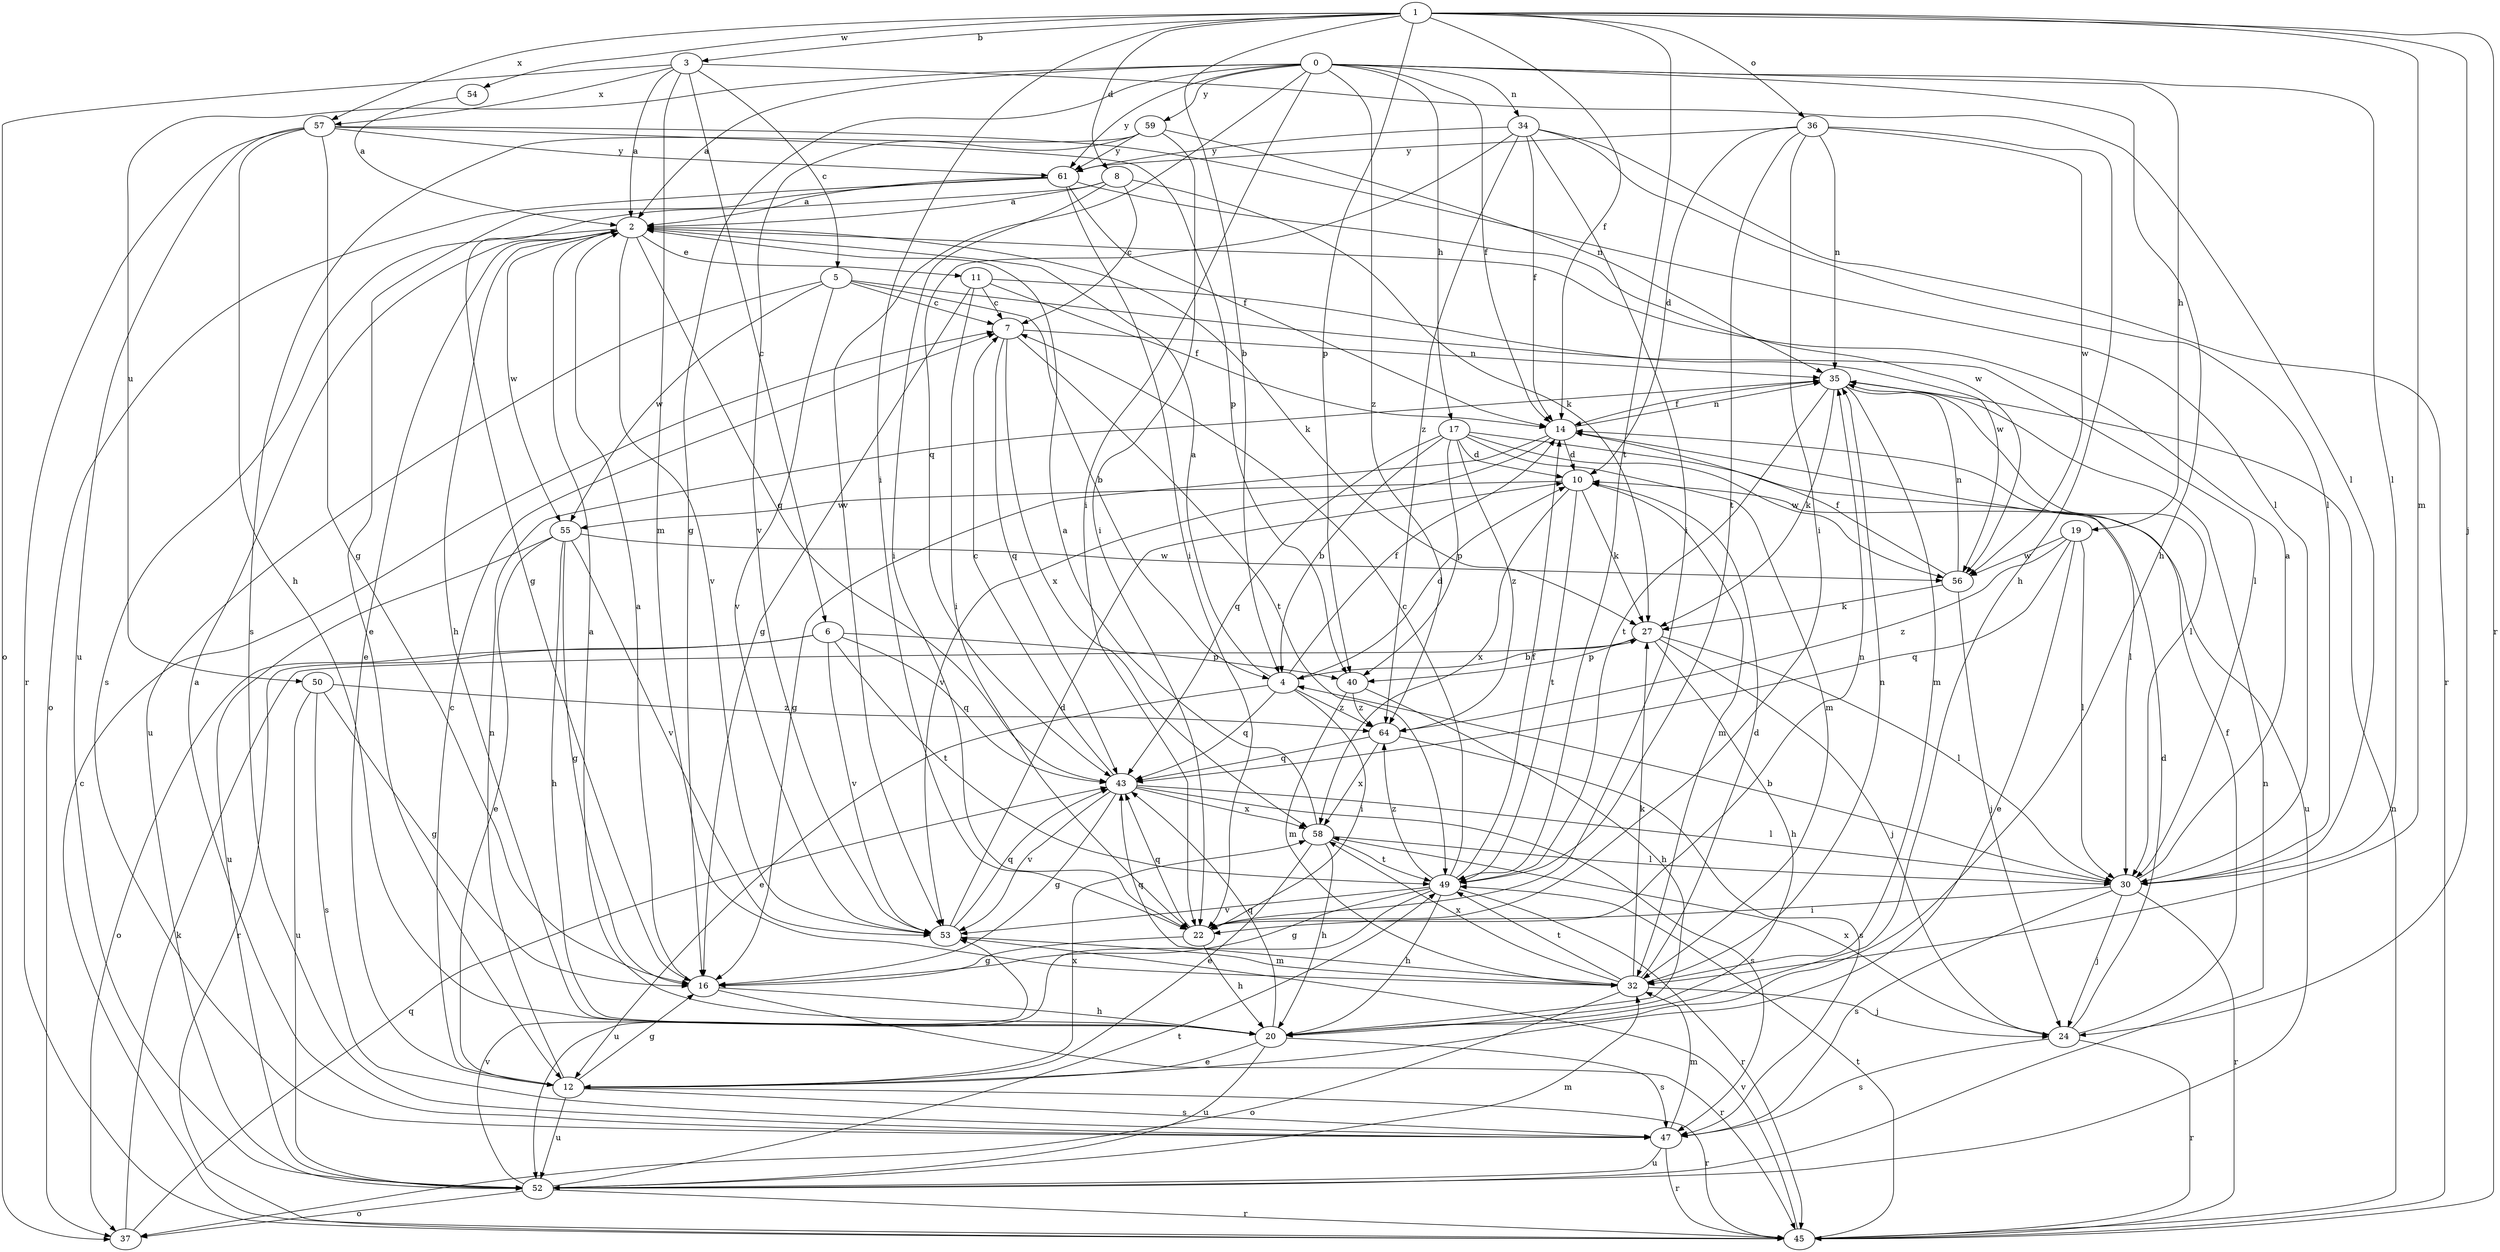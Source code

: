 strict digraph  {
0;
1;
2;
3;
4;
5;
6;
7;
8;
10;
11;
12;
14;
16;
17;
19;
20;
22;
24;
27;
30;
32;
34;
35;
36;
37;
40;
43;
45;
47;
49;
50;
52;
53;
54;
55;
56;
57;
58;
59;
61;
64;
0 -> 2  [label=a];
0 -> 14  [label=f];
0 -> 16  [label=g];
0 -> 17  [label=h];
0 -> 19  [label=h];
0 -> 20  [label=h];
0 -> 22  [label=i];
0 -> 30  [label=l];
0 -> 34  [label=n];
0 -> 50  [label=u];
0 -> 53  [label=v];
0 -> 59  [label=y];
0 -> 61  [label=y];
0 -> 64  [label=z];
1 -> 3  [label=b];
1 -> 4  [label=b];
1 -> 8  [label=d];
1 -> 14  [label=f];
1 -> 22  [label=i];
1 -> 24  [label=j];
1 -> 32  [label=m];
1 -> 36  [label=o];
1 -> 40  [label=p];
1 -> 45  [label=r];
1 -> 49  [label=t];
1 -> 54  [label=w];
1 -> 57  [label=x];
2 -> 11  [label=e];
2 -> 12  [label=e];
2 -> 20  [label=h];
2 -> 27  [label=k];
2 -> 43  [label=q];
2 -> 47  [label=s];
2 -> 53  [label=v];
2 -> 55  [label=w];
3 -> 2  [label=a];
3 -> 5  [label=c];
3 -> 6  [label=c];
3 -> 30  [label=l];
3 -> 32  [label=m];
3 -> 37  [label=o];
3 -> 57  [label=x];
4 -> 2  [label=a];
4 -> 10  [label=d];
4 -> 12  [label=e];
4 -> 14  [label=f];
4 -> 22  [label=i];
4 -> 43  [label=q];
4 -> 64  [label=z];
5 -> 4  [label=b];
5 -> 7  [label=c];
5 -> 30  [label=l];
5 -> 52  [label=u];
5 -> 53  [label=v];
5 -> 55  [label=w];
6 -> 37  [label=o];
6 -> 40  [label=p];
6 -> 43  [label=q];
6 -> 45  [label=r];
6 -> 49  [label=t];
6 -> 53  [label=v];
7 -> 35  [label=n];
7 -> 43  [label=q];
7 -> 49  [label=t];
7 -> 58  [label=x];
8 -> 2  [label=a];
8 -> 7  [label=c];
8 -> 16  [label=g];
8 -> 22  [label=i];
8 -> 27  [label=k];
10 -> 27  [label=k];
10 -> 32  [label=m];
10 -> 49  [label=t];
10 -> 55  [label=w];
10 -> 58  [label=x];
11 -> 7  [label=c];
11 -> 14  [label=f];
11 -> 16  [label=g];
11 -> 22  [label=i];
11 -> 56  [label=w];
12 -> 7  [label=c];
12 -> 16  [label=g];
12 -> 35  [label=n];
12 -> 45  [label=r];
12 -> 47  [label=s];
12 -> 52  [label=u];
12 -> 58  [label=x];
14 -> 10  [label=d];
14 -> 16  [label=g];
14 -> 30  [label=l];
14 -> 35  [label=n];
14 -> 53  [label=v];
16 -> 2  [label=a];
16 -> 20  [label=h];
16 -> 45  [label=r];
17 -> 4  [label=b];
17 -> 10  [label=d];
17 -> 32  [label=m];
17 -> 40  [label=p];
17 -> 43  [label=q];
17 -> 52  [label=u];
17 -> 56  [label=w];
17 -> 64  [label=z];
19 -> 12  [label=e];
19 -> 30  [label=l];
19 -> 43  [label=q];
19 -> 56  [label=w];
19 -> 64  [label=z];
20 -> 2  [label=a];
20 -> 12  [label=e];
20 -> 43  [label=q];
20 -> 47  [label=s];
20 -> 52  [label=u];
22 -> 16  [label=g];
22 -> 20  [label=h];
22 -> 35  [label=n];
22 -> 43  [label=q];
24 -> 10  [label=d];
24 -> 14  [label=f];
24 -> 45  [label=r];
24 -> 47  [label=s];
24 -> 58  [label=x];
27 -> 4  [label=b];
27 -> 20  [label=h];
27 -> 24  [label=j];
27 -> 30  [label=l];
27 -> 40  [label=p];
30 -> 2  [label=a];
30 -> 4  [label=b];
30 -> 22  [label=i];
30 -> 24  [label=j];
30 -> 45  [label=r];
30 -> 47  [label=s];
32 -> 10  [label=d];
32 -> 24  [label=j];
32 -> 27  [label=k];
32 -> 35  [label=n];
32 -> 37  [label=o];
32 -> 43  [label=q];
32 -> 49  [label=t];
32 -> 58  [label=x];
34 -> 14  [label=f];
34 -> 22  [label=i];
34 -> 30  [label=l];
34 -> 43  [label=q];
34 -> 45  [label=r];
34 -> 61  [label=y];
34 -> 64  [label=z];
35 -> 14  [label=f];
35 -> 27  [label=k];
35 -> 30  [label=l];
35 -> 32  [label=m];
35 -> 49  [label=t];
36 -> 10  [label=d];
36 -> 20  [label=h];
36 -> 22  [label=i];
36 -> 35  [label=n];
36 -> 49  [label=t];
36 -> 56  [label=w];
36 -> 61  [label=y];
37 -> 27  [label=k];
37 -> 43  [label=q];
40 -> 20  [label=h];
40 -> 32  [label=m];
40 -> 64  [label=z];
43 -> 7  [label=c];
43 -> 16  [label=g];
43 -> 30  [label=l];
43 -> 47  [label=s];
43 -> 53  [label=v];
43 -> 58  [label=x];
45 -> 7  [label=c];
45 -> 35  [label=n];
45 -> 49  [label=t];
45 -> 53  [label=v];
47 -> 2  [label=a];
47 -> 32  [label=m];
47 -> 45  [label=r];
47 -> 52  [label=u];
49 -> 7  [label=c];
49 -> 14  [label=f];
49 -> 16  [label=g];
49 -> 20  [label=h];
49 -> 45  [label=r];
49 -> 52  [label=u];
49 -> 53  [label=v];
49 -> 64  [label=z];
50 -> 16  [label=g];
50 -> 47  [label=s];
50 -> 52  [label=u];
50 -> 64  [label=z];
52 -> 32  [label=m];
52 -> 35  [label=n];
52 -> 37  [label=o];
52 -> 45  [label=r];
52 -> 49  [label=t];
52 -> 53  [label=v];
53 -> 10  [label=d];
53 -> 32  [label=m];
53 -> 43  [label=q];
54 -> 2  [label=a];
55 -> 12  [label=e];
55 -> 16  [label=g];
55 -> 20  [label=h];
55 -> 52  [label=u];
55 -> 53  [label=v];
55 -> 56  [label=w];
56 -> 14  [label=f];
56 -> 24  [label=j];
56 -> 27  [label=k];
56 -> 35  [label=n];
57 -> 16  [label=g];
57 -> 20  [label=h];
57 -> 30  [label=l];
57 -> 40  [label=p];
57 -> 45  [label=r];
57 -> 52  [label=u];
57 -> 61  [label=y];
58 -> 2  [label=a];
58 -> 12  [label=e];
58 -> 20  [label=h];
58 -> 30  [label=l];
58 -> 49  [label=t];
59 -> 22  [label=i];
59 -> 35  [label=n];
59 -> 47  [label=s];
59 -> 53  [label=v];
59 -> 61  [label=y];
61 -> 2  [label=a];
61 -> 12  [label=e];
61 -> 14  [label=f];
61 -> 22  [label=i];
61 -> 37  [label=o];
61 -> 56  [label=w];
64 -> 43  [label=q];
64 -> 47  [label=s];
64 -> 58  [label=x];
}
